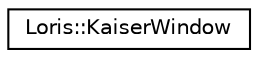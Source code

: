 digraph "Graphical Class Hierarchy"
{
 // LATEX_PDF_SIZE
  edge [fontname="Helvetica",fontsize="10",labelfontname="Helvetica",labelfontsize="10"];
  node [fontname="Helvetica",fontsize="10",shape=record];
  rankdir="LR";
  Node0 [label="Loris::KaiserWindow",height=0.2,width=0.4,color="black", fillcolor="white", style="filled",URL="$a00199.html",tooltip=" "];
}
